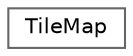 digraph "Graphical Class Hierarchy"
{
 // LATEX_PDF_SIZE
  bgcolor="transparent";
  edge [fontname=Helvetica,fontsize=10,labelfontname=Helvetica,labelfontsize=10];
  node [fontname=Helvetica,fontsize=10,shape=box,height=0.2,width=0.4];
  rankdir="LR";
  Node0 [id="Node000000",label="TileMap",height=0.2,width=0.4,color="grey40", fillcolor="white", style="filled",URL="$classTileMap.html",tooltip="Representerar en tilemap (rutnät av tiles) för att skapa spelets värld."];
}
